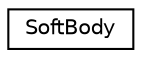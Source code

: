 digraph G
{
  edge [fontname="Helvetica",fontsize="10",labelfontname="Helvetica",labelfontsize="10"];
  node [fontname="Helvetica",fontsize="10",shape=record];
  rankdir=LR;
  Node1 [label="SoftBody",height=0.2,width=0.4,color="black", fillcolor="white", style="filled",URL="$df/d9a/structSoftBody.html"];
}

